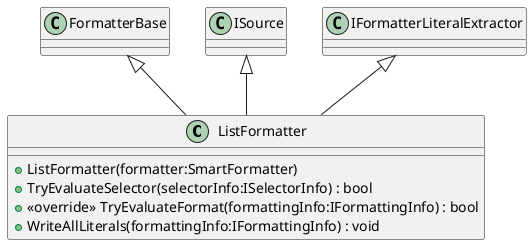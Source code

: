 @startuml
class ListFormatter {
    + ListFormatter(formatter:SmartFormatter)
    + TryEvaluateSelector(selectorInfo:ISelectorInfo) : bool
    + <<override>> TryEvaluateFormat(formattingInfo:IFormattingInfo) : bool
    + WriteAllLiterals(formattingInfo:IFormattingInfo) : void
}
FormatterBase <|-- ListFormatter
ISource <|-- ListFormatter
IFormatterLiteralExtractor <|-- ListFormatter
@enduml
